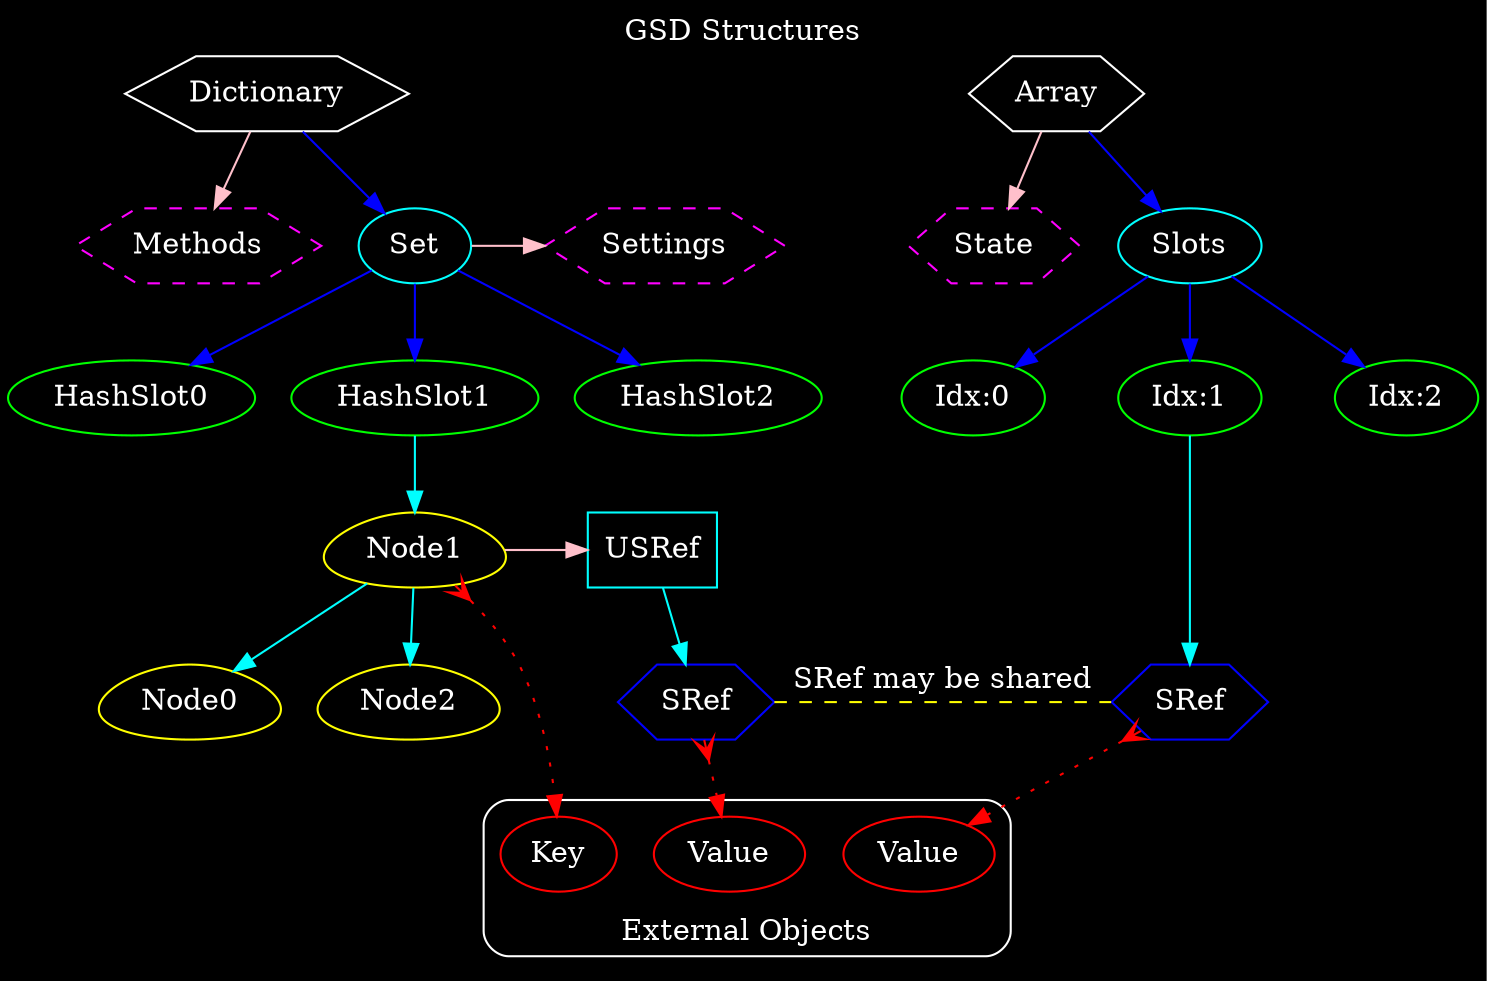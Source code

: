 digraph overview {
    ordering=out
    bgcolor=black
    fontcolor=white
    labelloc=top
    label="GSD Structures"

    subgraph cluster_1 {
        fontcolor=white
        color=white
        style=rounded
        labelloc=bottom
        label="External Objects"
        node [color=red,fontcolor=white]
        edge [color=cyan]

        Key
        Value0 [label="Value"]
        Value1 [label="Value"]

        {rank=sink; Key Value0 Value1}
    }

    node [color=white,fontcolor=white,shape=hexagon]
    Dictionary
    Array

    SRef0 [color=blue,label="SRef"]
    SRef1 [color=blue,label="SRef"]

    edge [color=pink]
    node [color=magenta,style=dashed,fontcolor=white]
    State
    Methods
    Settings
    Set   [color=cyan,shape=oval,style=solid]
    Slots [color=cyan,shape=oval,style=solid]

    {rank=same; Settings Methods Set State Slots}

    node [shape=oval]
    Dictionary->Methods
    Set->Settings
    Array->State

    node [color=green,style=solid]
    edge [color=blue]
    Dictionary->Set
    Array->Slots

    I0 [label="Idx:0"]
    I1 [label="Idx:1"]
    I2 [label="Idx:2"]

    Slots->I0
    Slots->I1
    Slots->I2
    I0->I1->I2 [style=invisible,arrowhead=none]

    edge [color=blue]
    node [color=green,fontcolor=white]
    Set->HashSlot0
    Set->HashSlot1
    Set->HashSlot2

    node [color=yellow,fontcolor=white]
    edge [color=cyan]
    HashSlot1->Node1

    Node0  [shape=egg]
    Node1  [shape=egg]
    Node2  [shape=egg]

    USRef  [color=cyan,shape=rectangle]

    Node1->Node0
    Node1->USRef [color=pink]
    Node1->Node2

    USRef->SRef0
    I1->SRef1

    edge [color=red,style=dotted,arrowtail=crow,dir=both]
    Node1->Key
    SRef0->Value0
    SRef1->Value1

    edge [color=yellow,style=dashed,arrowhead=none,arrowtail=none]
    SRef0->SRef1   [label="SRef may be shared",fontcolor=white]

    {rank=same; HashSlot0 HashSlot1 HashSlot2 I0 I1 I2}
    {rank=same; Node0 Node2}
    {rank=same; Node1 USRef}
    {rank=same; SRef0 SRef1}
}

